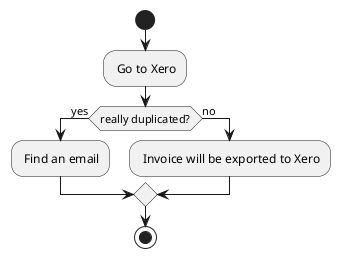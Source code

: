 @startuml

start
    - Go to Xero

    if (really duplicated?) then (yes)
        - Find an email
    else (no)
        - Invoice will be exported to Xero
    endif
stop

@enduml